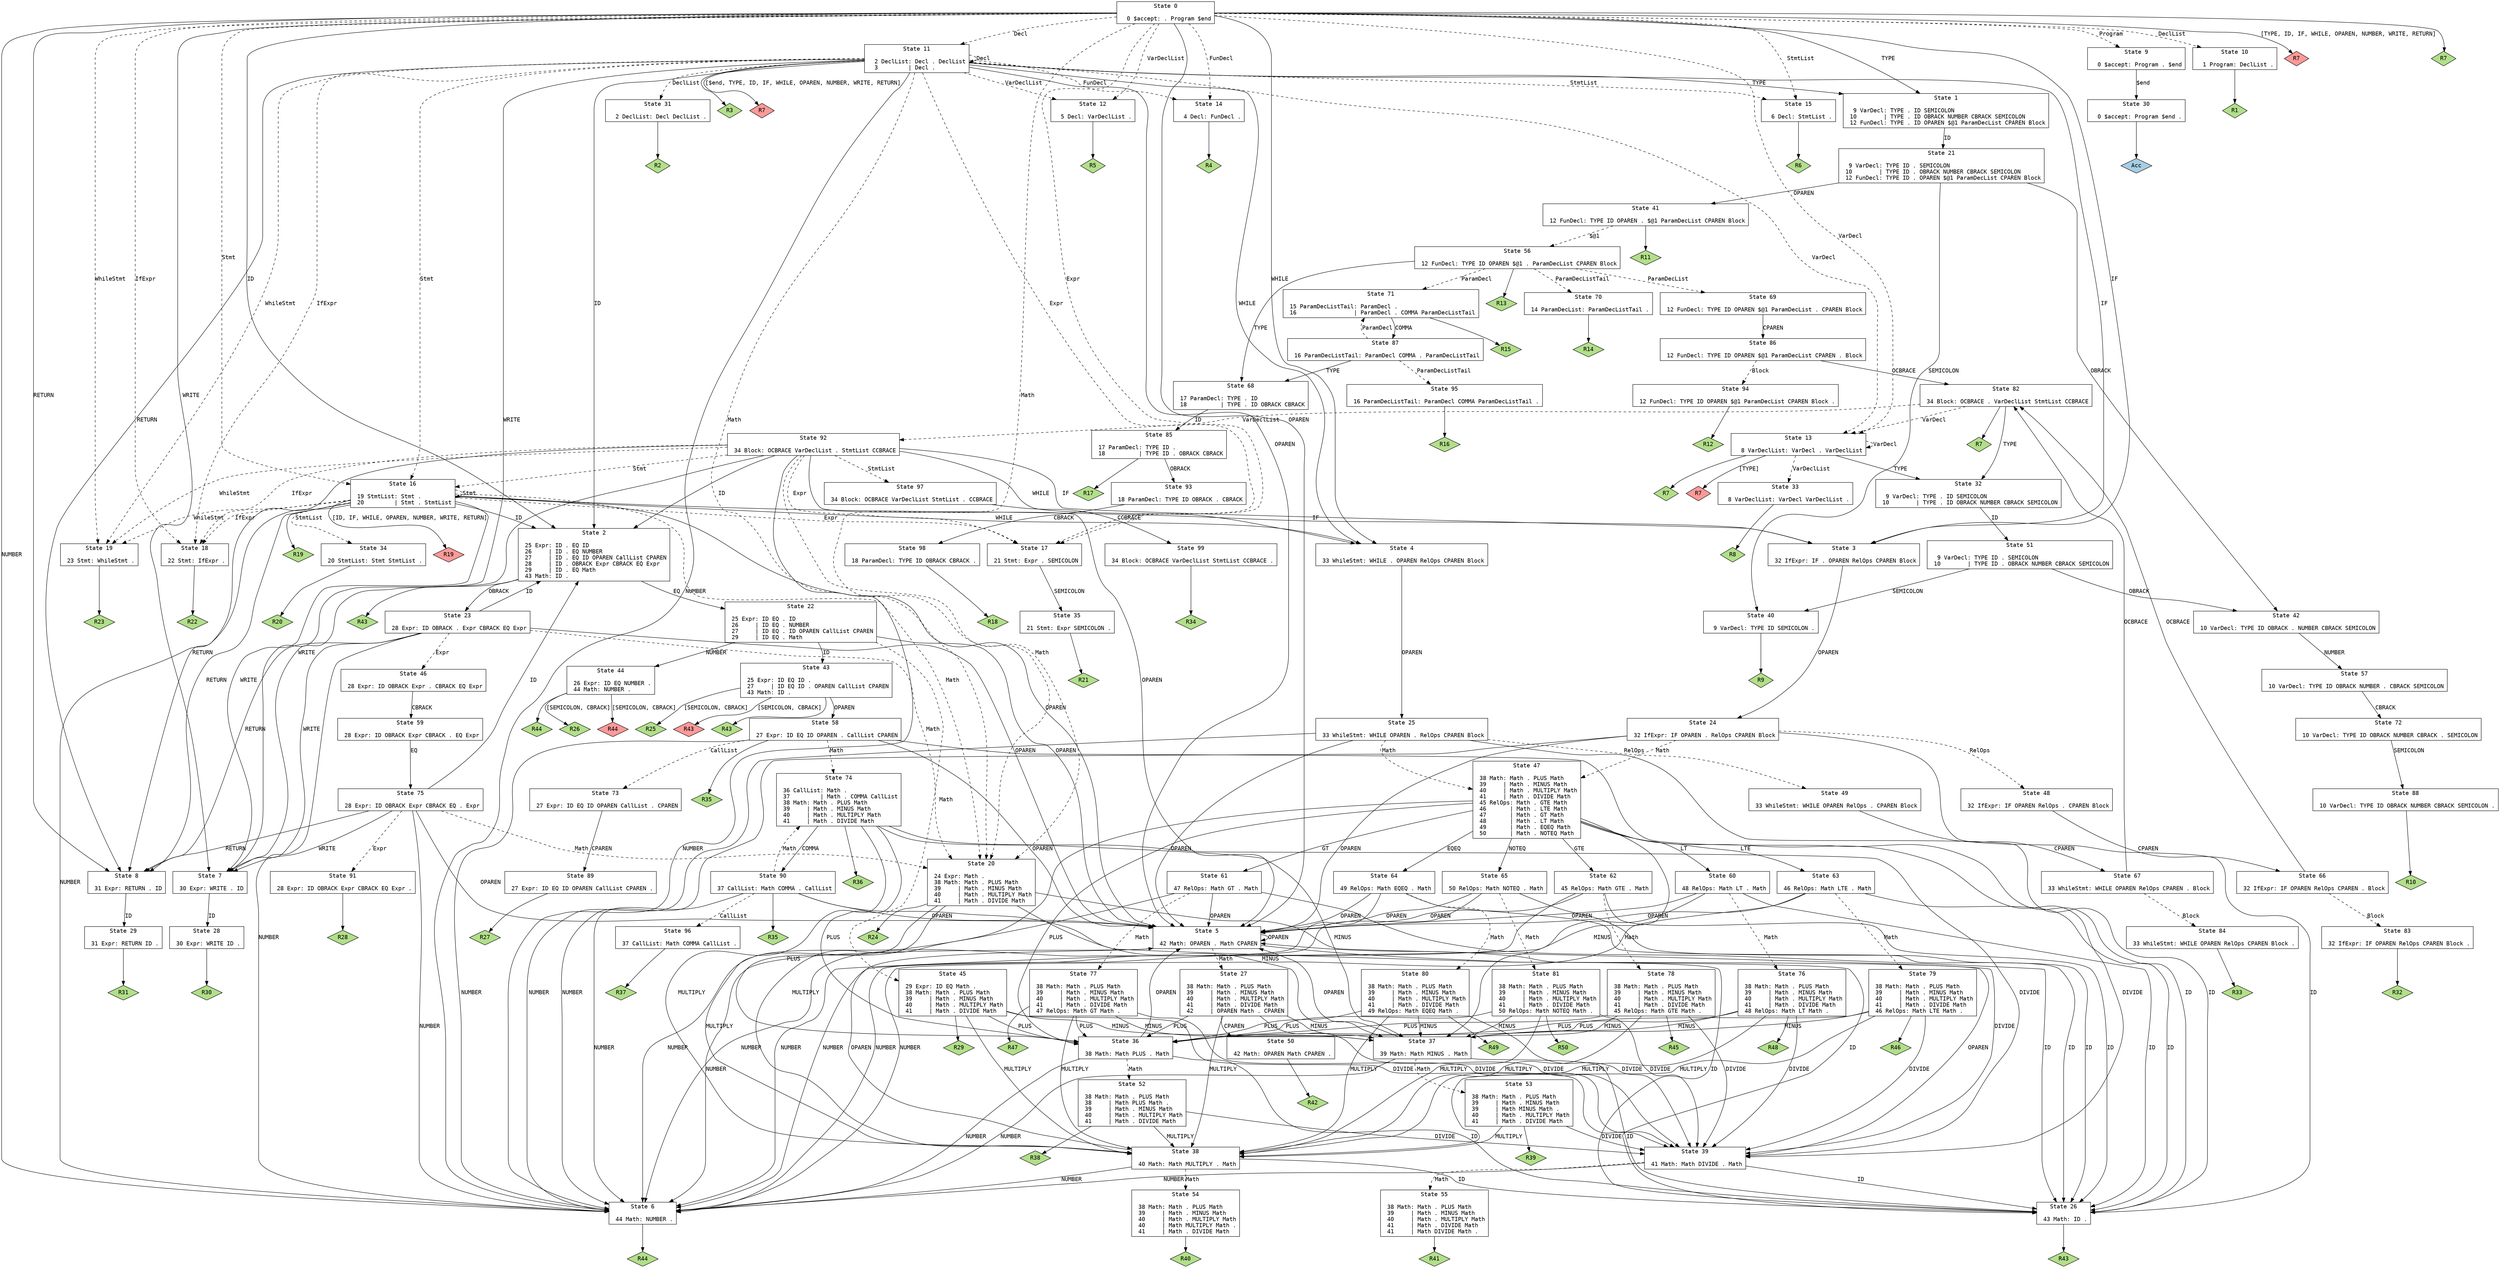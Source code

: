 // Generated by GNU Bison 3.5.1.
// Report bugs to <bug-bison@gnu.org>.
// Home page: <https://www.gnu.org/software/bison/>.

digraph "parser.y"
{
  node [fontname = courier, shape = box, colorscheme = paired6]
  edge [fontname = courier]

  0 [label="State 0\n\l  0 $accept: . Program $end\l"]
  0 -> 1 [style=solid label="TYPE"]
  0 -> 2 [style=solid label="ID"]
  0 -> 3 [style=solid label="IF"]
  0 -> 4 [style=solid label="WHILE"]
  0 -> 5 [style=solid label="OPAREN"]
  0 -> 6 [style=solid label="NUMBER"]
  0 -> 7 [style=solid label="WRITE"]
  0 -> 8 [style=solid label="RETURN"]
  0 -> 9 [style=dashed label="Program"]
  0 -> 10 [style=dashed label="DeclList"]
  0 -> 11 [style=dashed label="Decl"]
  0 -> 12 [style=dashed label="VarDeclList"]
  0 -> 13 [style=dashed label="VarDecl"]
  0 -> 14 [style=dashed label="FunDecl"]
  0 -> 15 [style=dashed label="StmtList"]
  0 -> 16 [style=dashed label="Stmt"]
  0 -> 17 [style=dashed label="Expr"]
  0 -> 18 [style=dashed label="IfExpr"]
  0 -> 19 [style=dashed label="WhileStmt"]
  0 -> 20 [style=dashed label="Math"]
  0 -> "0R7d" [label="[TYPE, ID, IF, WHILE, OPAREN, NUMBER, WRITE, RETURN]", style=solid]
 "0R7d" [label="R7", fillcolor=5, shape=diamond, style=filled]
  0 -> "0R7" [style=solid]
 "0R7" [label="R7", fillcolor=3, shape=diamond, style=filled]
  1 [label="State 1\n\l  9 VarDecl: TYPE . ID SEMICOLON\l 10        | TYPE . ID OBRACK NUMBER CBRACK SEMICOLON\l 12 FunDecl: TYPE . ID OPAREN $@1 ParamDecList CPAREN Block\l"]
  1 -> 21 [style=solid label="ID"]
  2 [label="State 2\n\l 25 Expr: ID . EQ ID\l 26     | ID . EQ NUMBER\l 27     | ID . EQ ID OPAREN CallList CPAREN\l 28     | ID . OBRACK Expr CBRACK EQ Expr\l 29     | ID . EQ Math\l 43 Math: ID .\l"]
  2 -> 22 [style=solid label="EQ"]
  2 -> 23 [style=solid label="OBRACK"]
  2 -> "2R43" [style=solid]
 "2R43" [label="R43", fillcolor=3, shape=diamond, style=filled]
  3 [label="State 3\n\l 32 IfExpr: IF . OPAREN RelOps CPAREN Block\l"]
  3 -> 24 [style=solid label="OPAREN"]
  4 [label="State 4\n\l 33 WhileStmt: WHILE . OPAREN RelOps CPAREN Block\l"]
  4 -> 25 [style=solid label="OPAREN"]
  5 [label="State 5\n\l 42 Math: OPAREN . Math CPAREN\l"]
  5 -> 26 [style=solid label="ID"]
  5 -> 5 [style=solid label="OPAREN"]
  5 -> 6 [style=solid label="NUMBER"]
  5 -> 27 [style=dashed label="Math"]
  6 [label="State 6\n\l 44 Math: NUMBER .\l"]
  6 -> "6R44" [style=solid]
 "6R44" [label="R44", fillcolor=3, shape=diamond, style=filled]
  7 [label="State 7\n\l 30 Expr: WRITE . ID\l"]
  7 -> 28 [style=solid label="ID"]
  8 [label="State 8\n\l 31 Expr: RETURN . ID\l"]
  8 -> 29 [style=solid label="ID"]
  9 [label="State 9\n\l  0 $accept: Program . $end\l"]
  9 -> 30 [style=solid label="$end"]
  10 [label="State 10\n\l  1 Program: DeclList .\l"]
  10 -> "10R1" [style=solid]
 "10R1" [label="R1", fillcolor=3, shape=diamond, style=filled]
  11 [label="State 11\n\l  2 DeclList: Decl . DeclList\l  3         | Decl .\l"]
  11 -> 1 [style=solid label="TYPE"]
  11 -> 2 [style=solid label="ID"]
  11 -> 3 [style=solid label="IF"]
  11 -> 4 [style=solid label="WHILE"]
  11 -> 5 [style=solid label="OPAREN"]
  11 -> 6 [style=solid label="NUMBER"]
  11 -> 7 [style=solid label="WRITE"]
  11 -> 8 [style=solid label="RETURN"]
  11 -> 31 [style=dashed label="DeclList"]
  11 -> 11 [style=dashed label="Decl"]
  11 -> 12 [style=dashed label="VarDeclList"]
  11 -> 13 [style=dashed label="VarDecl"]
  11 -> 14 [style=dashed label="FunDecl"]
  11 -> 15 [style=dashed label="StmtList"]
  11 -> 16 [style=dashed label="Stmt"]
  11 -> 17 [style=dashed label="Expr"]
  11 -> 18 [style=dashed label="IfExpr"]
  11 -> 19 [style=dashed label="WhileStmt"]
  11 -> 20 [style=dashed label="Math"]
  11 -> "11R3" [style=solid]
 "11R3" [label="R3", fillcolor=3, shape=diamond, style=filled]
  11 -> "11R7d" [label="[$end, TYPE, ID, IF, WHILE, OPAREN, NUMBER, WRITE, RETURN]", style=solid]
 "11R7d" [label="R7", fillcolor=5, shape=diamond, style=filled]
  12 [label="State 12\n\l  5 Decl: VarDeclList .\l"]
  12 -> "12R5" [style=solid]
 "12R5" [label="R5", fillcolor=3, shape=diamond, style=filled]
  13 [label="State 13\n\l  8 VarDeclList: VarDecl . VarDeclList\l"]
  13 -> 32 [style=solid label="TYPE"]
  13 -> 33 [style=dashed label="VarDeclList"]
  13 -> 13 [style=dashed label="VarDecl"]
  13 -> "13R7d" [label="[TYPE]", style=solid]
 "13R7d" [label="R7", fillcolor=5, shape=diamond, style=filled]
  13 -> "13R7" [style=solid]
 "13R7" [label="R7", fillcolor=3, shape=diamond, style=filled]
  14 [label="State 14\n\l  4 Decl: FunDecl .\l"]
  14 -> "14R4" [style=solid]
 "14R4" [label="R4", fillcolor=3, shape=diamond, style=filled]
  15 [label="State 15\n\l  6 Decl: StmtList .\l"]
  15 -> "15R6" [style=solid]
 "15R6" [label="R6", fillcolor=3, shape=diamond, style=filled]
  16 [label="State 16\n\l 19 StmtList: Stmt .\l 20         | Stmt . StmtList\l"]
  16 -> 2 [style=solid label="ID"]
  16 -> 3 [style=solid label="IF"]
  16 -> 4 [style=solid label="WHILE"]
  16 -> 5 [style=solid label="OPAREN"]
  16 -> 6 [style=solid label="NUMBER"]
  16 -> 7 [style=solid label="WRITE"]
  16 -> 8 [style=solid label="RETURN"]
  16 -> 34 [style=dashed label="StmtList"]
  16 -> 16 [style=dashed label="Stmt"]
  16 -> 17 [style=dashed label="Expr"]
  16 -> 18 [style=dashed label="IfExpr"]
  16 -> 19 [style=dashed label="WhileStmt"]
  16 -> 20 [style=dashed label="Math"]
  16 -> "16R19d" [label="[ID, IF, WHILE, OPAREN, NUMBER, WRITE, RETURN]", style=solid]
 "16R19d" [label="R19", fillcolor=5, shape=diamond, style=filled]
  16 -> "16R19" [style=solid]
 "16R19" [label="R19", fillcolor=3, shape=diamond, style=filled]
  17 [label="State 17\n\l 21 Stmt: Expr . SEMICOLON\l"]
  17 -> 35 [style=solid label="SEMICOLON"]
  18 [label="State 18\n\l 22 Stmt: IfExpr .\l"]
  18 -> "18R22" [style=solid]
 "18R22" [label="R22", fillcolor=3, shape=diamond, style=filled]
  19 [label="State 19\n\l 23 Stmt: WhileStmt .\l"]
  19 -> "19R23" [style=solid]
 "19R23" [label="R23", fillcolor=3, shape=diamond, style=filled]
  20 [label="State 20\n\l 24 Expr: Math .\l 38 Math: Math . PLUS Math\l 39     | Math . MINUS Math\l 40     | Math . MULTIPLY Math\l 41     | Math . DIVIDE Math\l"]
  20 -> 36 [style=solid label="PLUS"]
  20 -> 37 [style=solid label="MINUS"]
  20 -> 38 [style=solid label="MULTIPLY"]
  20 -> 39 [style=solid label="DIVIDE"]
  20 -> "20R24" [style=solid]
 "20R24" [label="R24", fillcolor=3, shape=diamond, style=filled]
  21 [label="State 21\n\l  9 VarDecl: TYPE ID . SEMICOLON\l 10        | TYPE ID . OBRACK NUMBER CBRACK SEMICOLON\l 12 FunDecl: TYPE ID . OPAREN $@1 ParamDecList CPAREN Block\l"]
  21 -> 40 [style=solid label="SEMICOLON"]
  21 -> 41 [style=solid label="OPAREN"]
  21 -> 42 [style=solid label="OBRACK"]
  22 [label="State 22\n\l 25 Expr: ID EQ . ID\l 26     | ID EQ . NUMBER\l 27     | ID EQ . ID OPAREN CallList CPAREN\l 29     | ID EQ . Math\l"]
  22 -> 43 [style=solid label="ID"]
  22 -> 5 [style=solid label="OPAREN"]
  22 -> 44 [style=solid label="NUMBER"]
  22 -> 45 [style=dashed label="Math"]
  23 [label="State 23\n\l 28 Expr: ID OBRACK . Expr CBRACK EQ Expr\l"]
  23 -> 2 [style=solid label="ID"]
  23 -> 5 [style=solid label="OPAREN"]
  23 -> 6 [style=solid label="NUMBER"]
  23 -> 7 [style=solid label="WRITE"]
  23 -> 8 [style=solid label="RETURN"]
  23 -> 46 [style=dashed label="Expr"]
  23 -> 20 [style=dashed label="Math"]
  24 [label="State 24\n\l 32 IfExpr: IF OPAREN . RelOps CPAREN Block\l"]
  24 -> 26 [style=solid label="ID"]
  24 -> 5 [style=solid label="OPAREN"]
  24 -> 6 [style=solid label="NUMBER"]
  24 -> 47 [style=dashed label="Math"]
  24 -> 48 [style=dashed label="RelOps"]
  25 [label="State 25\n\l 33 WhileStmt: WHILE OPAREN . RelOps CPAREN Block\l"]
  25 -> 26 [style=solid label="ID"]
  25 -> 5 [style=solid label="OPAREN"]
  25 -> 6 [style=solid label="NUMBER"]
  25 -> 47 [style=dashed label="Math"]
  25 -> 49 [style=dashed label="RelOps"]
  26 [label="State 26\n\l 43 Math: ID .\l"]
  26 -> "26R43" [style=solid]
 "26R43" [label="R43", fillcolor=3, shape=diamond, style=filled]
  27 [label="State 27\n\l 38 Math: Math . PLUS Math\l 39     | Math . MINUS Math\l 40     | Math . MULTIPLY Math\l 41     | Math . DIVIDE Math\l 42     | OPAREN Math . CPAREN\l"]
  27 -> 50 [style=solid label="CPAREN"]
  27 -> 36 [style=solid label="PLUS"]
  27 -> 37 [style=solid label="MINUS"]
  27 -> 38 [style=solid label="MULTIPLY"]
  27 -> 39 [style=solid label="DIVIDE"]
  28 [label="State 28\n\l 30 Expr: WRITE ID .\l"]
  28 -> "28R30" [style=solid]
 "28R30" [label="R30", fillcolor=3, shape=diamond, style=filled]
  29 [label="State 29\n\l 31 Expr: RETURN ID .\l"]
  29 -> "29R31" [style=solid]
 "29R31" [label="R31", fillcolor=3, shape=diamond, style=filled]
  30 [label="State 30\n\l  0 $accept: Program $end .\l"]
  30 -> "30R0" [style=solid]
 "30R0" [label="Acc", fillcolor=1, shape=diamond, style=filled]
  31 [label="State 31\n\l  2 DeclList: Decl DeclList .\l"]
  31 -> "31R2" [style=solid]
 "31R2" [label="R2", fillcolor=3, shape=diamond, style=filled]
  32 [label="State 32\n\l  9 VarDecl: TYPE . ID SEMICOLON\l 10        | TYPE . ID OBRACK NUMBER CBRACK SEMICOLON\l"]
  32 -> 51 [style=solid label="ID"]
  33 [label="State 33\n\l  8 VarDeclList: VarDecl VarDeclList .\l"]
  33 -> "33R8" [style=solid]
 "33R8" [label="R8", fillcolor=3, shape=diamond, style=filled]
  34 [label="State 34\n\l 20 StmtList: Stmt StmtList .\l"]
  34 -> "34R20" [style=solid]
 "34R20" [label="R20", fillcolor=3, shape=diamond, style=filled]
  35 [label="State 35\n\l 21 Stmt: Expr SEMICOLON .\l"]
  35 -> "35R21" [style=solid]
 "35R21" [label="R21", fillcolor=3, shape=diamond, style=filled]
  36 [label="State 36\n\l 38 Math: Math PLUS . Math\l"]
  36 -> 26 [style=solid label="ID"]
  36 -> 5 [style=solid label="OPAREN"]
  36 -> 6 [style=solid label="NUMBER"]
  36 -> 52 [style=dashed label="Math"]
  37 [label="State 37\n\l 39 Math: Math MINUS . Math\l"]
  37 -> 26 [style=solid label="ID"]
  37 -> 5 [style=solid label="OPAREN"]
  37 -> 6 [style=solid label="NUMBER"]
  37 -> 53 [style=dashed label="Math"]
  38 [label="State 38\n\l 40 Math: Math MULTIPLY . Math\l"]
  38 -> 26 [style=solid label="ID"]
  38 -> 5 [style=solid label="OPAREN"]
  38 -> 6 [style=solid label="NUMBER"]
  38 -> 54 [style=dashed label="Math"]
  39 [label="State 39\n\l 41 Math: Math DIVIDE . Math\l"]
  39 -> 26 [style=solid label="ID"]
  39 -> 5 [style=solid label="OPAREN"]
  39 -> 6 [style=solid label="NUMBER"]
  39 -> 55 [style=dashed label="Math"]
  40 [label="State 40\n\l  9 VarDecl: TYPE ID SEMICOLON .\l"]
  40 -> "40R9" [style=solid]
 "40R9" [label="R9", fillcolor=3, shape=diamond, style=filled]
  41 [label="State 41\n\l 12 FunDecl: TYPE ID OPAREN . $@1 ParamDecList CPAREN Block\l"]
  41 -> 56 [style=dashed label="$@1"]
  41 -> "41R11" [style=solid]
 "41R11" [label="R11", fillcolor=3, shape=diamond, style=filled]
  42 [label="State 42\n\l 10 VarDecl: TYPE ID OBRACK . NUMBER CBRACK SEMICOLON\l"]
  42 -> 57 [style=solid label="NUMBER"]
  43 [label="State 43\n\l 25 Expr: ID EQ ID .\l 27     | ID EQ ID . OPAREN CallList CPAREN\l 43 Math: ID .\l"]
  43 -> 58 [style=solid label="OPAREN"]
  43 -> "43R25" [label="[SEMICOLON, CBRACK]", style=solid]
 "43R25" [label="R25", fillcolor=3, shape=diamond, style=filled]
  43 -> "43R43d" [label="[SEMICOLON, CBRACK]", style=solid]
 "43R43d" [label="R43", fillcolor=5, shape=diamond, style=filled]
  43 -> "43R43" [style=solid]
 "43R43" [label="R43", fillcolor=3, shape=diamond, style=filled]
  44 [label="State 44\n\l 26 Expr: ID EQ NUMBER .\l 44 Math: NUMBER .\l"]
  44 -> "44R26" [label="[SEMICOLON, CBRACK]", style=solid]
 "44R26" [label="R26", fillcolor=3, shape=diamond, style=filled]
  44 -> "44R44d" [label="[SEMICOLON, CBRACK]", style=solid]
 "44R44d" [label="R44", fillcolor=5, shape=diamond, style=filled]
  44 -> "44R44" [style=solid]
 "44R44" [label="R44", fillcolor=3, shape=diamond, style=filled]
  45 [label="State 45\n\l 29 Expr: ID EQ Math .\l 38 Math: Math . PLUS Math\l 39     | Math . MINUS Math\l 40     | Math . MULTIPLY Math\l 41     | Math . DIVIDE Math\l"]
  45 -> 36 [style=solid label="PLUS"]
  45 -> 37 [style=solid label="MINUS"]
  45 -> 38 [style=solid label="MULTIPLY"]
  45 -> 39 [style=solid label="DIVIDE"]
  45 -> "45R29" [style=solid]
 "45R29" [label="R29", fillcolor=3, shape=diamond, style=filled]
  46 [label="State 46\n\l 28 Expr: ID OBRACK Expr . CBRACK EQ Expr\l"]
  46 -> 59 [style=solid label="CBRACK"]
  47 [label="State 47\n\l 38 Math: Math . PLUS Math\l 39     | Math . MINUS Math\l 40     | Math . MULTIPLY Math\l 41     | Math . DIVIDE Math\l 45 RelOps: Math . GTE Math\l 46       | Math . LTE Math\l 47       | Math . GT Math\l 48       | Math . LT Math\l 49       | Math . EQEQ Math\l 50       | Math . NOTEQ Math\l"]
  47 -> 36 [style=solid label="PLUS"]
  47 -> 37 [style=solid label="MINUS"]
  47 -> 38 [style=solid label="MULTIPLY"]
  47 -> 39 [style=solid label="DIVIDE"]
  47 -> 60 [style=solid label="LT"]
  47 -> 61 [style=solid label="GT"]
  47 -> 62 [style=solid label="GTE"]
  47 -> 63 [style=solid label="LTE"]
  47 -> 64 [style=solid label="EQEQ"]
  47 -> 65 [style=solid label="NOTEQ"]
  48 [label="State 48\n\l 32 IfExpr: IF OPAREN RelOps . CPAREN Block\l"]
  48 -> 66 [style=solid label="CPAREN"]
  49 [label="State 49\n\l 33 WhileStmt: WHILE OPAREN RelOps . CPAREN Block\l"]
  49 -> 67 [style=solid label="CPAREN"]
  50 [label="State 50\n\l 42 Math: OPAREN Math CPAREN .\l"]
  50 -> "50R42" [style=solid]
 "50R42" [label="R42", fillcolor=3, shape=diamond, style=filled]
  51 [label="State 51\n\l  9 VarDecl: TYPE ID . SEMICOLON\l 10        | TYPE ID . OBRACK NUMBER CBRACK SEMICOLON\l"]
  51 -> 40 [style=solid label="SEMICOLON"]
  51 -> 42 [style=solid label="OBRACK"]
  52 [label="State 52\n\l 38 Math: Math . PLUS Math\l 38     | Math PLUS Math .\l 39     | Math . MINUS Math\l 40     | Math . MULTIPLY Math\l 41     | Math . DIVIDE Math\l"]
  52 -> 38 [style=solid label="MULTIPLY"]
  52 -> 39 [style=solid label="DIVIDE"]
  52 -> "52R38" [style=solid]
 "52R38" [label="R38", fillcolor=3, shape=diamond, style=filled]
  53 [label="State 53\n\l 38 Math: Math . PLUS Math\l 39     | Math . MINUS Math\l 39     | Math MINUS Math .\l 40     | Math . MULTIPLY Math\l 41     | Math . DIVIDE Math\l"]
  53 -> 38 [style=solid label="MULTIPLY"]
  53 -> 39 [style=solid label="DIVIDE"]
  53 -> "53R39" [style=solid]
 "53R39" [label="R39", fillcolor=3, shape=diamond, style=filled]
  54 [label="State 54\n\l 38 Math: Math . PLUS Math\l 39     | Math . MINUS Math\l 40     | Math . MULTIPLY Math\l 40     | Math MULTIPLY Math .\l 41     | Math . DIVIDE Math\l"]
  54 -> "54R40" [style=solid]
 "54R40" [label="R40", fillcolor=3, shape=diamond, style=filled]
  55 [label="State 55\n\l 38 Math: Math . PLUS Math\l 39     | Math . MINUS Math\l 40     | Math . MULTIPLY Math\l 41     | Math . DIVIDE Math\l 41     | Math DIVIDE Math .\l"]
  55 -> "55R41" [style=solid]
 "55R41" [label="R41", fillcolor=3, shape=diamond, style=filled]
  56 [label="State 56\n\l 12 FunDecl: TYPE ID OPAREN $@1 . ParamDecList CPAREN Block\l"]
  56 -> 68 [style=solid label="TYPE"]
  56 -> 69 [style=dashed label="ParamDecList"]
  56 -> 70 [style=dashed label="ParamDecListTail"]
  56 -> 71 [style=dashed label="ParamDecl"]
  56 -> "56R13" [style=solid]
 "56R13" [label="R13", fillcolor=3, shape=diamond, style=filled]
  57 [label="State 57\n\l 10 VarDecl: TYPE ID OBRACK NUMBER . CBRACK SEMICOLON\l"]
  57 -> 72 [style=solid label="CBRACK"]
  58 [label="State 58\n\l 27 Expr: ID EQ ID OPAREN . CallList CPAREN\l"]
  58 -> 26 [style=solid label="ID"]
  58 -> 5 [style=solid label="OPAREN"]
  58 -> 6 [style=solid label="NUMBER"]
  58 -> 73 [style=dashed label="CallList"]
  58 -> 74 [style=dashed label="Math"]
  58 -> "58R35" [style=solid]
 "58R35" [label="R35", fillcolor=3, shape=diamond, style=filled]
  59 [label="State 59\n\l 28 Expr: ID OBRACK Expr CBRACK . EQ Expr\l"]
  59 -> 75 [style=solid label="EQ"]
  60 [label="State 60\n\l 48 RelOps: Math LT . Math\l"]
  60 -> 26 [style=solid label="ID"]
  60 -> 5 [style=solid label="OPAREN"]
  60 -> 6 [style=solid label="NUMBER"]
  60 -> 76 [style=dashed label="Math"]
  61 [label="State 61\n\l 47 RelOps: Math GT . Math\l"]
  61 -> 26 [style=solid label="ID"]
  61 -> 5 [style=solid label="OPAREN"]
  61 -> 6 [style=solid label="NUMBER"]
  61 -> 77 [style=dashed label="Math"]
  62 [label="State 62\n\l 45 RelOps: Math GTE . Math\l"]
  62 -> 26 [style=solid label="ID"]
  62 -> 5 [style=solid label="OPAREN"]
  62 -> 6 [style=solid label="NUMBER"]
  62 -> 78 [style=dashed label="Math"]
  63 [label="State 63\n\l 46 RelOps: Math LTE . Math\l"]
  63 -> 26 [style=solid label="ID"]
  63 -> 5 [style=solid label="OPAREN"]
  63 -> 6 [style=solid label="NUMBER"]
  63 -> 79 [style=dashed label="Math"]
  64 [label="State 64\n\l 49 RelOps: Math EQEQ . Math\l"]
  64 -> 26 [style=solid label="ID"]
  64 -> 5 [style=solid label="OPAREN"]
  64 -> 6 [style=solid label="NUMBER"]
  64 -> 80 [style=dashed label="Math"]
  65 [label="State 65\n\l 50 RelOps: Math NOTEQ . Math\l"]
  65 -> 26 [style=solid label="ID"]
  65 -> 5 [style=solid label="OPAREN"]
  65 -> 6 [style=solid label="NUMBER"]
  65 -> 81 [style=dashed label="Math"]
  66 [label="State 66\n\l 32 IfExpr: IF OPAREN RelOps CPAREN . Block\l"]
  66 -> 82 [style=solid label="OCBRACE"]
  66 -> 83 [style=dashed label="Block"]
  67 [label="State 67\n\l 33 WhileStmt: WHILE OPAREN RelOps CPAREN . Block\l"]
  67 -> 82 [style=solid label="OCBRACE"]
  67 -> 84 [style=dashed label="Block"]
  68 [label="State 68\n\l 17 ParamDecl: TYPE . ID\l 18          | TYPE . ID OBRACK CBRACK\l"]
  68 -> 85 [style=solid label="ID"]
  69 [label="State 69\n\l 12 FunDecl: TYPE ID OPAREN $@1 ParamDecList . CPAREN Block\l"]
  69 -> 86 [style=solid label="CPAREN"]
  70 [label="State 70\n\l 14 ParamDecList: ParamDecListTail .\l"]
  70 -> "70R14" [style=solid]
 "70R14" [label="R14", fillcolor=3, shape=diamond, style=filled]
  71 [label="State 71\n\l 15 ParamDecListTail: ParamDecl .\l 16                 | ParamDecl . COMMA ParamDecListTail\l"]
  71 -> 87 [style=solid label="COMMA"]
  71 -> "71R15" [style=solid]
 "71R15" [label="R15", fillcolor=3, shape=diamond, style=filled]
  72 [label="State 72\n\l 10 VarDecl: TYPE ID OBRACK NUMBER CBRACK . SEMICOLON\l"]
  72 -> 88 [style=solid label="SEMICOLON"]
  73 [label="State 73\n\l 27 Expr: ID EQ ID OPAREN CallList . CPAREN\l"]
  73 -> 89 [style=solid label="CPAREN"]
  74 [label="State 74\n\l 36 CallList: Math .\l 37         | Math . COMMA CallList\l 38 Math: Math . PLUS Math\l 39     | Math . MINUS Math\l 40     | Math . MULTIPLY Math\l 41     | Math . DIVIDE Math\l"]
  74 -> 90 [style=solid label="COMMA"]
  74 -> 36 [style=solid label="PLUS"]
  74 -> 37 [style=solid label="MINUS"]
  74 -> 38 [style=solid label="MULTIPLY"]
  74 -> 39 [style=solid label="DIVIDE"]
  74 -> "74R36" [style=solid]
 "74R36" [label="R36", fillcolor=3, shape=diamond, style=filled]
  75 [label="State 75\n\l 28 Expr: ID OBRACK Expr CBRACK EQ . Expr\l"]
  75 -> 2 [style=solid label="ID"]
  75 -> 5 [style=solid label="OPAREN"]
  75 -> 6 [style=solid label="NUMBER"]
  75 -> 7 [style=solid label="WRITE"]
  75 -> 8 [style=solid label="RETURN"]
  75 -> 91 [style=dashed label="Expr"]
  75 -> 20 [style=dashed label="Math"]
  76 [label="State 76\n\l 38 Math: Math . PLUS Math\l 39     | Math . MINUS Math\l 40     | Math . MULTIPLY Math\l 41     | Math . DIVIDE Math\l 48 RelOps: Math LT Math .\l"]
  76 -> 36 [style=solid label="PLUS"]
  76 -> 37 [style=solid label="MINUS"]
  76 -> 38 [style=solid label="MULTIPLY"]
  76 -> 39 [style=solid label="DIVIDE"]
  76 -> "76R48" [style=solid]
 "76R48" [label="R48", fillcolor=3, shape=diamond, style=filled]
  77 [label="State 77\n\l 38 Math: Math . PLUS Math\l 39     | Math . MINUS Math\l 40     | Math . MULTIPLY Math\l 41     | Math . DIVIDE Math\l 47 RelOps: Math GT Math .\l"]
  77 -> 36 [style=solid label="PLUS"]
  77 -> 37 [style=solid label="MINUS"]
  77 -> 38 [style=solid label="MULTIPLY"]
  77 -> 39 [style=solid label="DIVIDE"]
  77 -> "77R47" [style=solid]
 "77R47" [label="R47", fillcolor=3, shape=diamond, style=filled]
  78 [label="State 78\n\l 38 Math: Math . PLUS Math\l 39     | Math . MINUS Math\l 40     | Math . MULTIPLY Math\l 41     | Math . DIVIDE Math\l 45 RelOps: Math GTE Math .\l"]
  78 -> 36 [style=solid label="PLUS"]
  78 -> 37 [style=solid label="MINUS"]
  78 -> 38 [style=solid label="MULTIPLY"]
  78 -> 39 [style=solid label="DIVIDE"]
  78 -> "78R45" [style=solid]
 "78R45" [label="R45", fillcolor=3, shape=diamond, style=filled]
  79 [label="State 79\n\l 38 Math: Math . PLUS Math\l 39     | Math . MINUS Math\l 40     | Math . MULTIPLY Math\l 41     | Math . DIVIDE Math\l 46 RelOps: Math LTE Math .\l"]
  79 -> 36 [style=solid label="PLUS"]
  79 -> 37 [style=solid label="MINUS"]
  79 -> 38 [style=solid label="MULTIPLY"]
  79 -> 39 [style=solid label="DIVIDE"]
  79 -> "79R46" [style=solid]
 "79R46" [label="R46", fillcolor=3, shape=diamond, style=filled]
  80 [label="State 80\n\l 38 Math: Math . PLUS Math\l 39     | Math . MINUS Math\l 40     | Math . MULTIPLY Math\l 41     | Math . DIVIDE Math\l 49 RelOps: Math EQEQ Math .\l"]
  80 -> 36 [style=solid label="PLUS"]
  80 -> 37 [style=solid label="MINUS"]
  80 -> 38 [style=solid label="MULTIPLY"]
  80 -> 39 [style=solid label="DIVIDE"]
  80 -> "80R49" [style=solid]
 "80R49" [label="R49", fillcolor=3, shape=diamond, style=filled]
  81 [label="State 81\n\l 38 Math: Math . PLUS Math\l 39     | Math . MINUS Math\l 40     | Math . MULTIPLY Math\l 41     | Math . DIVIDE Math\l 50 RelOps: Math NOTEQ Math .\l"]
  81 -> 36 [style=solid label="PLUS"]
  81 -> 37 [style=solid label="MINUS"]
  81 -> 38 [style=solid label="MULTIPLY"]
  81 -> 39 [style=solid label="DIVIDE"]
  81 -> "81R50" [style=solid]
 "81R50" [label="R50", fillcolor=3, shape=diamond, style=filled]
  82 [label="State 82\n\l 34 Block: OCBRACE . VarDeclList StmtList CCBRACE\l"]
  82 -> 32 [style=solid label="TYPE"]
  82 -> 92 [style=dashed label="VarDeclList"]
  82 -> 13 [style=dashed label="VarDecl"]
  82 -> "82R7" [style=solid]
 "82R7" [label="R7", fillcolor=3, shape=diamond, style=filled]
  83 [label="State 83\n\l 32 IfExpr: IF OPAREN RelOps CPAREN Block .\l"]
  83 -> "83R32" [style=solid]
 "83R32" [label="R32", fillcolor=3, shape=diamond, style=filled]
  84 [label="State 84\n\l 33 WhileStmt: WHILE OPAREN RelOps CPAREN Block .\l"]
  84 -> "84R33" [style=solid]
 "84R33" [label="R33", fillcolor=3, shape=diamond, style=filled]
  85 [label="State 85\n\l 17 ParamDecl: TYPE ID .\l 18          | TYPE ID . OBRACK CBRACK\l"]
  85 -> 93 [style=solid label="OBRACK"]
  85 -> "85R17" [style=solid]
 "85R17" [label="R17", fillcolor=3, shape=diamond, style=filled]
  86 [label="State 86\n\l 12 FunDecl: TYPE ID OPAREN $@1 ParamDecList CPAREN . Block\l"]
  86 -> 82 [style=solid label="OCBRACE"]
  86 -> 94 [style=dashed label="Block"]
  87 [label="State 87\n\l 16 ParamDecListTail: ParamDecl COMMA . ParamDecListTail\l"]
  87 -> 68 [style=solid label="TYPE"]
  87 -> 95 [style=dashed label="ParamDecListTail"]
  87 -> 71 [style=dashed label="ParamDecl"]
  88 [label="State 88\n\l 10 VarDecl: TYPE ID OBRACK NUMBER CBRACK SEMICOLON .\l"]
  88 -> "88R10" [style=solid]
 "88R10" [label="R10", fillcolor=3, shape=diamond, style=filled]
  89 [label="State 89\n\l 27 Expr: ID EQ ID OPAREN CallList CPAREN .\l"]
  89 -> "89R27" [style=solid]
 "89R27" [label="R27", fillcolor=3, shape=diamond, style=filled]
  90 [label="State 90\n\l 37 CallList: Math COMMA . CallList\l"]
  90 -> 26 [style=solid label="ID"]
  90 -> 5 [style=solid label="OPAREN"]
  90 -> 6 [style=solid label="NUMBER"]
  90 -> 96 [style=dashed label="CallList"]
  90 -> 74 [style=dashed label="Math"]
  90 -> "90R35" [style=solid]
 "90R35" [label="R35", fillcolor=3, shape=diamond, style=filled]
  91 [label="State 91\n\l 28 Expr: ID OBRACK Expr CBRACK EQ Expr .\l"]
  91 -> "91R28" [style=solid]
 "91R28" [label="R28", fillcolor=3, shape=diamond, style=filled]
  92 [label="State 92\n\l 34 Block: OCBRACE VarDeclList . StmtList CCBRACE\l"]
  92 -> 2 [style=solid label="ID"]
  92 -> 3 [style=solid label="IF"]
  92 -> 4 [style=solid label="WHILE"]
  92 -> 5 [style=solid label="OPAREN"]
  92 -> 6 [style=solid label="NUMBER"]
  92 -> 7 [style=solid label="WRITE"]
  92 -> 8 [style=solid label="RETURN"]
  92 -> 97 [style=dashed label="StmtList"]
  92 -> 16 [style=dashed label="Stmt"]
  92 -> 17 [style=dashed label="Expr"]
  92 -> 18 [style=dashed label="IfExpr"]
  92 -> 19 [style=dashed label="WhileStmt"]
  92 -> 20 [style=dashed label="Math"]
  93 [label="State 93\n\l 18 ParamDecl: TYPE ID OBRACK . CBRACK\l"]
  93 -> 98 [style=solid label="CBRACK"]
  94 [label="State 94\n\l 12 FunDecl: TYPE ID OPAREN $@1 ParamDecList CPAREN Block .\l"]
  94 -> "94R12" [style=solid]
 "94R12" [label="R12", fillcolor=3, shape=diamond, style=filled]
  95 [label="State 95\n\l 16 ParamDecListTail: ParamDecl COMMA ParamDecListTail .\l"]
  95 -> "95R16" [style=solid]
 "95R16" [label="R16", fillcolor=3, shape=diamond, style=filled]
  96 [label="State 96\n\l 37 CallList: Math COMMA CallList .\l"]
  96 -> "96R37" [style=solid]
 "96R37" [label="R37", fillcolor=3, shape=diamond, style=filled]
  97 [label="State 97\n\l 34 Block: OCBRACE VarDeclList StmtList . CCBRACE\l"]
  97 -> 99 [style=solid label="CCBRACE"]
  98 [label="State 98\n\l 18 ParamDecl: TYPE ID OBRACK CBRACK .\l"]
  98 -> "98R18" [style=solid]
 "98R18" [label="R18", fillcolor=3, shape=diamond, style=filled]
  99 [label="State 99\n\l 34 Block: OCBRACE VarDeclList StmtList CCBRACE .\l"]
  99 -> "99R34" [style=solid]
 "99R34" [label="R34", fillcolor=3, shape=diamond, style=filled]
}
